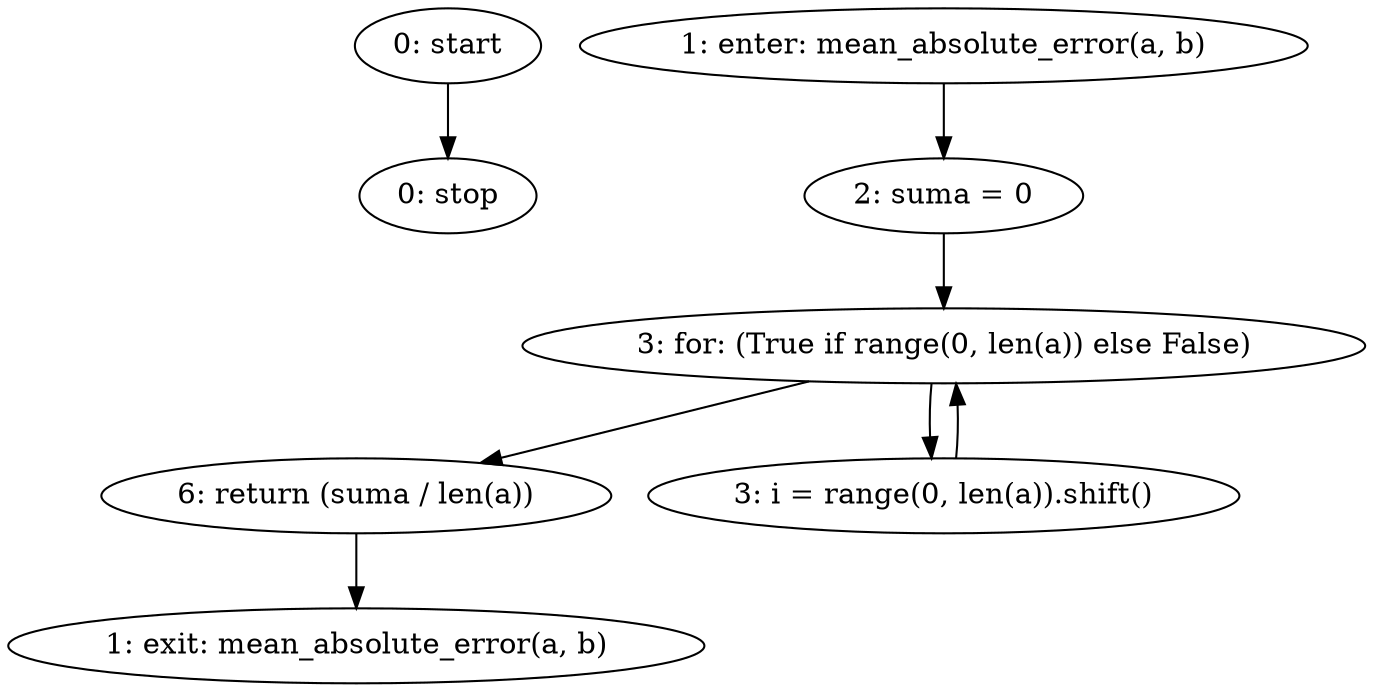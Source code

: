 strict digraph "" {
	node [label="\N"];
	0	[label="0: start"];
	7	[label="0: stop"];
	0 -> 7;
	1	[label="1: enter: mean_absolute_error(a, b)"];
	3	[label="2: suma = 0"];
	1 -> 3;
	4	[label="3: for: (True if range(0, len(a)) else False)"];
	3 -> 4;
	2	[label="1: exit: mean_absolute_error(a, b)"];
	6	[label="6: return (suma / len(a))"];
	6 -> 2;
	4 -> 6;
	5	[label="3: i = range(0, len(a)).shift()"];
	4 -> 5;
	5 -> 4;
}
